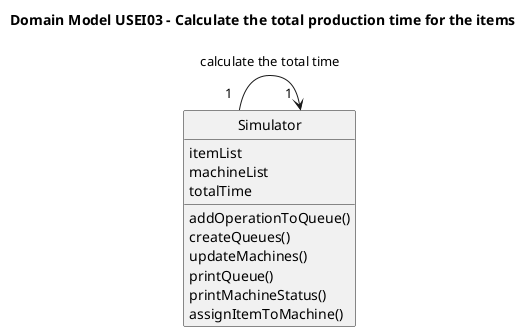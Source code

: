 @startuml
skinparam monochrome true
skinparam packageStyle rectangle
skinparam shadowing false

left to right direction

skinparam classAttributeIconSize 0

hide circle
'hide methods

title Domain Model USEI03 - Calculate the total production time for the items


class Simulator {
    itemList
    machineList
    totalTime
    addOperationToQueue()
    createQueues()
    updateMachines()
    printQueue()
    printMachineStatus()
    assignItemToMachine()
}

Simulator "      1 " --> "1   " Simulator: calculate the total time










@enduml
